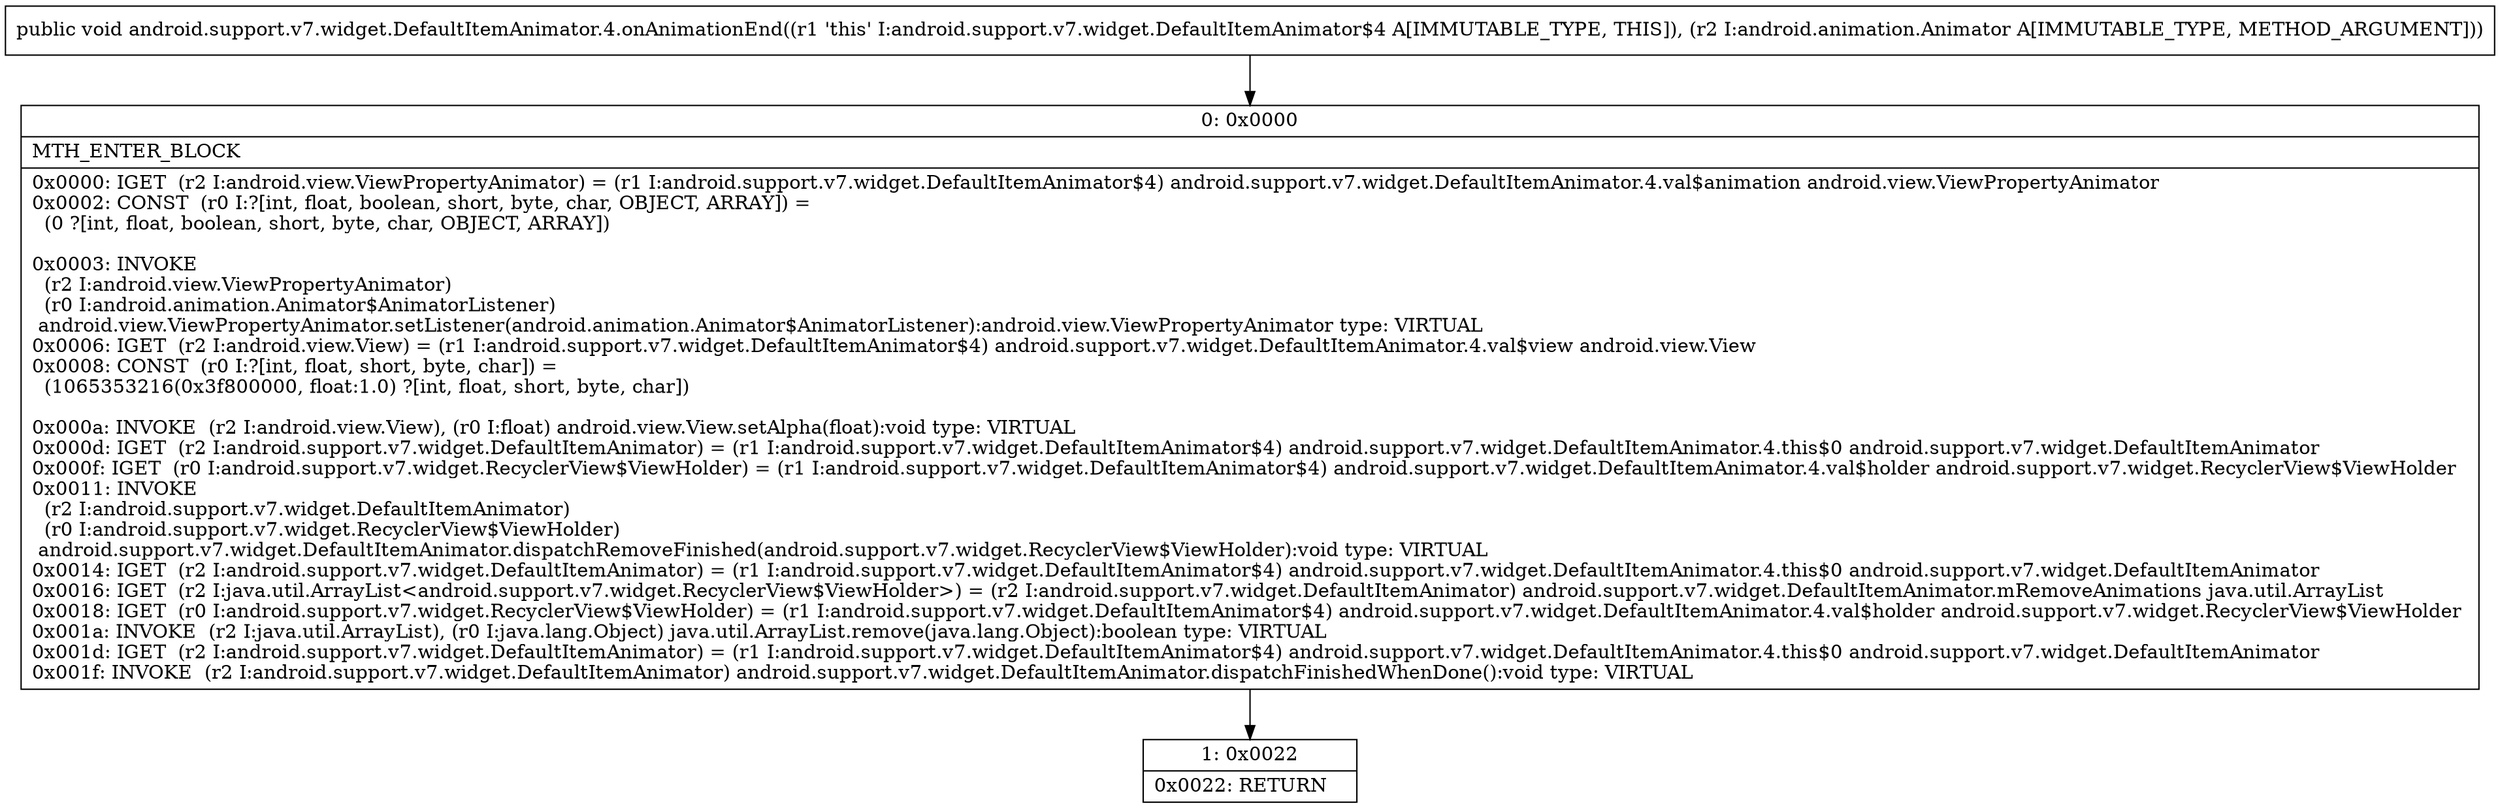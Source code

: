 digraph "CFG forandroid.support.v7.widget.DefaultItemAnimator.4.onAnimationEnd(Landroid\/animation\/Animator;)V" {
Node_0 [shape=record,label="{0\:\ 0x0000|MTH_ENTER_BLOCK\l|0x0000: IGET  (r2 I:android.view.ViewPropertyAnimator) = (r1 I:android.support.v7.widget.DefaultItemAnimator$4) android.support.v7.widget.DefaultItemAnimator.4.val$animation android.view.ViewPropertyAnimator \l0x0002: CONST  (r0 I:?[int, float, boolean, short, byte, char, OBJECT, ARRAY]) = \l  (0 ?[int, float, boolean, short, byte, char, OBJECT, ARRAY])\l \l0x0003: INVOKE  \l  (r2 I:android.view.ViewPropertyAnimator)\l  (r0 I:android.animation.Animator$AnimatorListener)\l android.view.ViewPropertyAnimator.setListener(android.animation.Animator$AnimatorListener):android.view.ViewPropertyAnimator type: VIRTUAL \l0x0006: IGET  (r2 I:android.view.View) = (r1 I:android.support.v7.widget.DefaultItemAnimator$4) android.support.v7.widget.DefaultItemAnimator.4.val$view android.view.View \l0x0008: CONST  (r0 I:?[int, float, short, byte, char]) = \l  (1065353216(0x3f800000, float:1.0) ?[int, float, short, byte, char])\l \l0x000a: INVOKE  (r2 I:android.view.View), (r0 I:float) android.view.View.setAlpha(float):void type: VIRTUAL \l0x000d: IGET  (r2 I:android.support.v7.widget.DefaultItemAnimator) = (r1 I:android.support.v7.widget.DefaultItemAnimator$4) android.support.v7.widget.DefaultItemAnimator.4.this$0 android.support.v7.widget.DefaultItemAnimator \l0x000f: IGET  (r0 I:android.support.v7.widget.RecyclerView$ViewHolder) = (r1 I:android.support.v7.widget.DefaultItemAnimator$4) android.support.v7.widget.DefaultItemAnimator.4.val$holder android.support.v7.widget.RecyclerView$ViewHolder \l0x0011: INVOKE  \l  (r2 I:android.support.v7.widget.DefaultItemAnimator)\l  (r0 I:android.support.v7.widget.RecyclerView$ViewHolder)\l android.support.v7.widget.DefaultItemAnimator.dispatchRemoveFinished(android.support.v7.widget.RecyclerView$ViewHolder):void type: VIRTUAL \l0x0014: IGET  (r2 I:android.support.v7.widget.DefaultItemAnimator) = (r1 I:android.support.v7.widget.DefaultItemAnimator$4) android.support.v7.widget.DefaultItemAnimator.4.this$0 android.support.v7.widget.DefaultItemAnimator \l0x0016: IGET  (r2 I:java.util.ArrayList\<android.support.v7.widget.RecyclerView$ViewHolder\>) = (r2 I:android.support.v7.widget.DefaultItemAnimator) android.support.v7.widget.DefaultItemAnimator.mRemoveAnimations java.util.ArrayList \l0x0018: IGET  (r0 I:android.support.v7.widget.RecyclerView$ViewHolder) = (r1 I:android.support.v7.widget.DefaultItemAnimator$4) android.support.v7.widget.DefaultItemAnimator.4.val$holder android.support.v7.widget.RecyclerView$ViewHolder \l0x001a: INVOKE  (r2 I:java.util.ArrayList), (r0 I:java.lang.Object) java.util.ArrayList.remove(java.lang.Object):boolean type: VIRTUAL \l0x001d: IGET  (r2 I:android.support.v7.widget.DefaultItemAnimator) = (r1 I:android.support.v7.widget.DefaultItemAnimator$4) android.support.v7.widget.DefaultItemAnimator.4.this$0 android.support.v7.widget.DefaultItemAnimator \l0x001f: INVOKE  (r2 I:android.support.v7.widget.DefaultItemAnimator) android.support.v7.widget.DefaultItemAnimator.dispatchFinishedWhenDone():void type: VIRTUAL \l}"];
Node_1 [shape=record,label="{1\:\ 0x0022|0x0022: RETURN   \l}"];
MethodNode[shape=record,label="{public void android.support.v7.widget.DefaultItemAnimator.4.onAnimationEnd((r1 'this' I:android.support.v7.widget.DefaultItemAnimator$4 A[IMMUTABLE_TYPE, THIS]), (r2 I:android.animation.Animator A[IMMUTABLE_TYPE, METHOD_ARGUMENT])) }"];
MethodNode -> Node_0;
Node_0 -> Node_1;
}

